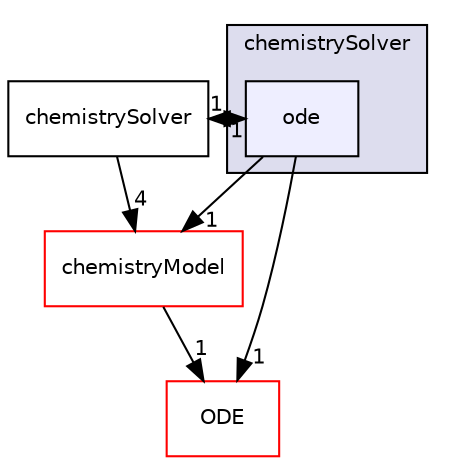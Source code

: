 digraph "src/thermophysicalModels/chemistryModel/chemistrySolver/ode" {
  bgcolor=transparent;
  compound=true
  node [ fontsize="10", fontname="Helvetica"];
  edge [ labelfontsize="10", labelfontname="Helvetica"];
  subgraph clusterdir_6bcc1e86007f484a5b22bf400ecd810f {
    graph [ bgcolor="#ddddee", pencolor="black", label="chemistrySolver" fontname="Helvetica", fontsize="10", URL="dir_6bcc1e86007f484a5b22bf400ecd810f.html"]
  dir_0c84beea5d7d3600bce4f850f077082a [shape=box, label="ode", style="filled", fillcolor="#eeeeff", pencolor="black", URL="dir_0c84beea5d7d3600bce4f850f077082a.html"];
  }
  dir_c571401ccb489c71ff21e08e929f4e25 [shape=box label="chemistryModel" color="red" URL="dir_c571401ccb489c71ff21e08e929f4e25.html"];
  dir_b6062828977f0670e70ecb4568245308 [shape=box label="chemistrySolver" URL="dir_b6062828977f0670e70ecb4568245308.html"];
  dir_e47b7a1cb0d621da2e060462b00c1c76 [shape=box label="ODE" color="red" URL="dir_e47b7a1cb0d621da2e060462b00c1c76.html"];
  dir_c571401ccb489c71ff21e08e929f4e25->dir_e47b7a1cb0d621da2e060462b00c1c76 [headlabel="1", labeldistance=1.5 headhref="dir_002795_001456.html"];
  dir_b6062828977f0670e70ecb4568245308->dir_c571401ccb489c71ff21e08e929f4e25 [headlabel="4", labeldistance=1.5 headhref="dir_002801_002795.html"];
  dir_b6062828977f0670e70ecb4568245308->dir_0c84beea5d7d3600bce4f850f077082a [headlabel="1", labeldistance=1.5 headhref="dir_002801_002804.html"];
  dir_0c84beea5d7d3600bce4f850f077082a->dir_c571401ccb489c71ff21e08e929f4e25 [headlabel="1", labeldistance=1.5 headhref="dir_002804_002795.html"];
  dir_0c84beea5d7d3600bce4f850f077082a->dir_b6062828977f0670e70ecb4568245308 [headlabel="1", labeldistance=1.5 headhref="dir_002804_002801.html"];
  dir_0c84beea5d7d3600bce4f850f077082a->dir_e47b7a1cb0d621da2e060462b00c1c76 [headlabel="1", labeldistance=1.5 headhref="dir_002804_001456.html"];
}
